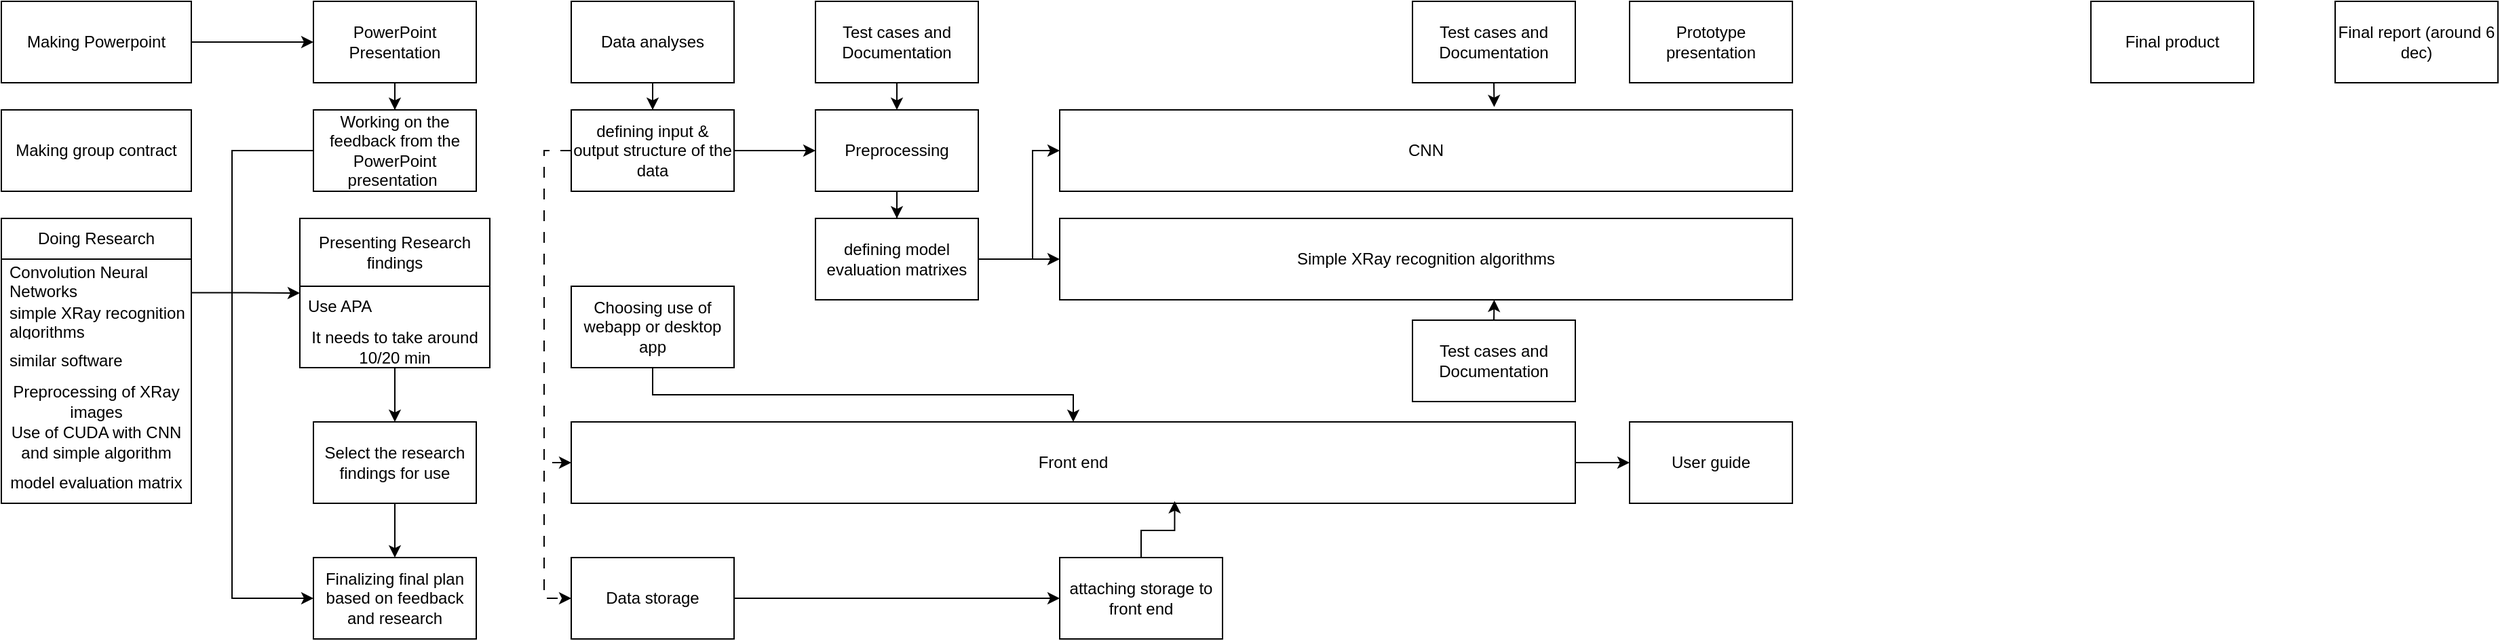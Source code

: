 <mxfile version="28.2.0">
  <diagram name="Page-1" id="zbbegBBSre_oQoZ3Mn-0">
    <mxGraphModel dx="1820" dy="1000" grid="1" gridSize="10" guides="1" tooltips="1" connect="1" arrows="1" fold="1" page="1" pageScale="1" pageWidth="850" pageHeight="1100" math="0" shadow="0">
      <root>
        <mxCell id="0" />
        <mxCell id="1" parent="0" />
        <mxCell id="Gdr_BZg6z6cCifK96JbI-18" value="" style="edgeStyle=orthogonalEdgeStyle;rounded=0;orthogonalLoop=1;jettySize=auto;html=1;" edge="1" parent="1" source="Gdr_BZg6z6cCifK96JbI-2" target="Gdr_BZg6z6cCifK96JbI-17">
          <mxGeometry relative="1" as="geometry" />
        </mxCell>
        <mxCell id="Gdr_BZg6z6cCifK96JbI-2" value="Making Powerpoint" style="rounded=0;whiteSpace=wrap;html=1;" vertex="1" parent="1">
          <mxGeometry x="80" y="120" width="140" height="60" as="geometry" />
        </mxCell>
        <mxCell id="Gdr_BZg6z6cCifK96JbI-5" value="Making group contract" style="rounded=0;whiteSpace=wrap;html=1;" vertex="1" parent="1">
          <mxGeometry x="80" y="200" width="140" height="60" as="geometry" />
        </mxCell>
        <mxCell id="Gdr_BZg6z6cCifK96JbI-31" value="" style="edgeStyle=orthogonalEdgeStyle;rounded=0;orthogonalLoop=1;jettySize=auto;html=1;exitX=0.997;exitY=0.827;exitDx=0;exitDy=0;exitPerimeter=0;" edge="1" parent="1" source="Gdr_BZg6z6cCifK96JbI-10" target="Gdr_BZg6z6cCifK96JbI-24">
          <mxGeometry relative="1" as="geometry" />
        </mxCell>
        <mxCell id="Gdr_BZg6z6cCifK96JbI-9" value="Doing Research" style="swimlane;fontStyle=0;childLayout=stackLayout;horizontal=1;startSize=30;horizontalStack=0;resizeParent=1;resizeParentMax=0;resizeLast=0;collapsible=1;marginBottom=0;whiteSpace=wrap;html=1;" vertex="1" parent="1">
          <mxGeometry x="80" y="280" width="140" height="210" as="geometry">
            <mxRectangle x="80" y="280" width="130" height="30" as="alternateBounds" />
          </mxGeometry>
        </mxCell>
        <mxCell id="Gdr_BZg6z6cCifK96JbI-10" value="Convolution Neural Networks" style="text;strokeColor=none;fillColor=none;align=left;verticalAlign=middle;spacingLeft=4;spacingRight=4;overflow=hidden;points=[[0,0.5],[1,0.5]];portConstraint=eastwest;rotatable=0;whiteSpace=wrap;html=1;" vertex="1" parent="Gdr_BZg6z6cCifK96JbI-9">
          <mxGeometry y="30" width="140" height="30" as="geometry" />
        </mxCell>
        <mxCell id="Gdr_BZg6z6cCifK96JbI-11" value="simple XRay recognition algorithms" style="text;strokeColor=none;fillColor=none;align=left;verticalAlign=middle;spacingLeft=4;spacingRight=4;overflow=hidden;points=[[0,0.5],[1,0.5]];portConstraint=eastwest;rotatable=0;whiteSpace=wrap;html=1;" vertex="1" parent="Gdr_BZg6z6cCifK96JbI-9">
          <mxGeometry y="60" width="140" height="30" as="geometry" />
        </mxCell>
        <mxCell id="Gdr_BZg6z6cCifK96JbI-12" value="similar software&amp;nbsp;" style="text;strokeColor=none;fillColor=none;align=left;verticalAlign=middle;spacingLeft=4;spacingRight=4;overflow=hidden;points=[[0,0.5],[1,0.5]];portConstraint=eastwest;rotatable=0;whiteSpace=wrap;html=1;" vertex="1" parent="Gdr_BZg6z6cCifK96JbI-9">
          <mxGeometry y="90" width="140" height="30" as="geometry" />
        </mxCell>
        <mxCell id="Gdr_BZg6z6cCifK96JbI-14" value="Preprocessing of XRay images" style="text;html=1;align=center;verticalAlign=middle;whiteSpace=wrap;rounded=0;" vertex="1" parent="Gdr_BZg6z6cCifK96JbI-9">
          <mxGeometry y="120" width="140" height="30" as="geometry" />
        </mxCell>
        <mxCell id="Gdr_BZg6z6cCifK96JbI-15" value="Use of CUDA with CNN and simple algorithm" style="text;html=1;align=center;verticalAlign=middle;whiteSpace=wrap;rounded=0;" vertex="1" parent="Gdr_BZg6z6cCifK96JbI-9">
          <mxGeometry y="150" width="140" height="30" as="geometry" />
        </mxCell>
        <mxCell id="Gdr_BZg6z6cCifK96JbI-16" value="model evaluation matrix" style="text;html=1;align=center;verticalAlign=middle;whiteSpace=wrap;rounded=0;" vertex="1" parent="Gdr_BZg6z6cCifK96JbI-9">
          <mxGeometry y="180" width="140" height="30" as="geometry" />
        </mxCell>
        <mxCell id="Gdr_BZg6z6cCifK96JbI-20" value="" style="edgeStyle=orthogonalEdgeStyle;rounded=0;orthogonalLoop=1;jettySize=auto;html=1;" edge="1" parent="1" source="Gdr_BZg6z6cCifK96JbI-17" target="Gdr_BZg6z6cCifK96JbI-19">
          <mxGeometry relative="1" as="geometry" />
        </mxCell>
        <mxCell id="Gdr_BZg6z6cCifK96JbI-17" value="PowerPoint Presentation" style="whiteSpace=wrap;html=1;rounded=0;" vertex="1" parent="1">
          <mxGeometry x="310" y="120" width="120" height="60" as="geometry" />
        </mxCell>
        <mxCell id="Gdr_BZg6z6cCifK96JbI-37" style="edgeStyle=orthogonalEdgeStyle;rounded=0;orthogonalLoop=1;jettySize=auto;html=1;exitX=0;exitY=0.5;exitDx=0;exitDy=0;entryX=0;entryY=0.5;entryDx=0;entryDy=0;" edge="1" parent="1" source="Gdr_BZg6z6cCifK96JbI-19" target="Gdr_BZg6z6cCifK96JbI-35">
          <mxGeometry relative="1" as="geometry">
            <Array as="points">
              <mxPoint x="250" y="230" />
              <mxPoint x="250" y="560" />
            </Array>
          </mxGeometry>
        </mxCell>
        <mxCell id="Gdr_BZg6z6cCifK96JbI-19" value="Working on the feedback from the PowerPoint presentation&amp;nbsp;" style="whiteSpace=wrap;html=1;rounded=0;" vertex="1" parent="1">
          <mxGeometry x="310" y="200" width="120" height="60" as="geometry" />
        </mxCell>
        <mxCell id="Gdr_BZg6z6cCifK96JbI-34" value="" style="edgeStyle=orthogonalEdgeStyle;rounded=0;orthogonalLoop=1;jettySize=auto;html=1;" edge="1" parent="1" source="Gdr_BZg6z6cCifK96JbI-24" target="Gdr_BZg6z6cCifK96JbI-33">
          <mxGeometry relative="1" as="geometry" />
        </mxCell>
        <mxCell id="Gdr_BZg6z6cCifK96JbI-24" value="Presenting Research findings" style="swimlane;fontStyle=0;childLayout=stackLayout;horizontal=1;startSize=50;horizontalStack=0;resizeParent=1;resizeParentMax=0;resizeLast=0;collapsible=1;marginBottom=0;whiteSpace=wrap;html=1;" vertex="1" parent="1">
          <mxGeometry x="300" y="280" width="140" height="110" as="geometry">
            <mxRectangle x="80" y="280" width="130" height="30" as="alternateBounds" />
          </mxGeometry>
        </mxCell>
        <mxCell id="Gdr_BZg6z6cCifK96JbI-26" value="Use APA" style="text;strokeColor=none;fillColor=none;align=left;verticalAlign=middle;spacingLeft=4;spacingRight=4;overflow=hidden;points=[[0,0.5],[1,0.5]];portConstraint=eastwest;rotatable=0;whiteSpace=wrap;html=1;" vertex="1" parent="Gdr_BZg6z6cCifK96JbI-24">
          <mxGeometry y="50" width="140" height="30" as="geometry" />
        </mxCell>
        <mxCell id="Gdr_BZg6z6cCifK96JbI-28" value="It needs to take around 10/20 min" style="text;html=1;align=center;verticalAlign=middle;whiteSpace=wrap;rounded=0;" vertex="1" parent="Gdr_BZg6z6cCifK96JbI-24">
          <mxGeometry y="80" width="140" height="30" as="geometry" />
        </mxCell>
        <mxCell id="Gdr_BZg6z6cCifK96JbI-36" value="" style="edgeStyle=orthogonalEdgeStyle;rounded=0;orthogonalLoop=1;jettySize=auto;html=1;" edge="1" parent="1" source="Gdr_BZg6z6cCifK96JbI-33" target="Gdr_BZg6z6cCifK96JbI-35">
          <mxGeometry relative="1" as="geometry" />
        </mxCell>
        <mxCell id="Gdr_BZg6z6cCifK96JbI-33" value="Select the research findings for use" style="whiteSpace=wrap;html=1;fontStyle=0;startSize=50;horizontal=1;" vertex="1" parent="1">
          <mxGeometry x="310" y="430" width="120" height="60" as="geometry" />
        </mxCell>
        <mxCell id="Gdr_BZg6z6cCifK96JbI-35" value="Finalizing final plan based on feedback and research" style="whiteSpace=wrap;html=1;fontStyle=0;startSize=50;horizontal=1;" vertex="1" parent="1">
          <mxGeometry x="310" y="530" width="120" height="60" as="geometry" />
        </mxCell>
        <mxCell id="Gdr_BZg6z6cCifK96JbI-40" value="" style="edgeStyle=orthogonalEdgeStyle;rounded=0;orthogonalLoop=1;jettySize=auto;html=1;" edge="1" parent="1" source="Gdr_BZg6z6cCifK96JbI-38" target="Gdr_BZg6z6cCifK96JbI-39">
          <mxGeometry relative="1" as="geometry" />
        </mxCell>
        <mxCell id="Gdr_BZg6z6cCifK96JbI-38" value="Data analyses" style="rounded=0;whiteSpace=wrap;html=1;" vertex="1" parent="1">
          <mxGeometry x="500" y="120" width="120" height="60" as="geometry" />
        </mxCell>
        <mxCell id="Gdr_BZg6z6cCifK96JbI-42" value="" style="edgeStyle=orthogonalEdgeStyle;rounded=0;orthogonalLoop=1;jettySize=auto;html=1;" edge="1" parent="1" source="Gdr_BZg6z6cCifK96JbI-39" target="Gdr_BZg6z6cCifK96JbI-41">
          <mxGeometry relative="1" as="geometry" />
        </mxCell>
        <mxCell id="Gdr_BZg6z6cCifK96JbI-46" style="edgeStyle=orthogonalEdgeStyle;rounded=0;orthogonalLoop=1;jettySize=auto;html=1;exitX=0;exitY=0.5;exitDx=0;exitDy=0;entryX=0;entryY=0.5;entryDx=0;entryDy=0;dashed=1;dashPattern=8 8;" edge="1" parent="1" source="Gdr_BZg6z6cCifK96JbI-39" target="Gdr_BZg6z6cCifK96JbI-44">
          <mxGeometry relative="1" as="geometry" />
        </mxCell>
        <mxCell id="Gdr_BZg6z6cCifK96JbI-48" style="edgeStyle=orthogonalEdgeStyle;rounded=0;orthogonalLoop=1;jettySize=auto;html=1;exitX=0;exitY=0.5;exitDx=0;exitDy=0;entryX=0;entryY=0.5;entryDx=0;entryDy=0;dashed=1;dashPattern=8 8;" edge="1" parent="1" source="Gdr_BZg6z6cCifK96JbI-39" target="Gdr_BZg6z6cCifK96JbI-47">
          <mxGeometry relative="1" as="geometry" />
        </mxCell>
        <mxCell id="Gdr_BZg6z6cCifK96JbI-39" value="defining input &amp;amp; output structure of the data" style="whiteSpace=wrap;html=1;rounded=0;" vertex="1" parent="1">
          <mxGeometry x="500" y="200" width="120" height="60" as="geometry" />
        </mxCell>
        <mxCell id="Gdr_BZg6z6cCifK96JbI-54" value="" style="edgeStyle=orthogonalEdgeStyle;rounded=0;orthogonalLoop=1;jettySize=auto;html=1;" edge="1" parent="1" source="Gdr_BZg6z6cCifK96JbI-41" target="Gdr_BZg6z6cCifK96JbI-53">
          <mxGeometry relative="1" as="geometry" />
        </mxCell>
        <mxCell id="Gdr_BZg6z6cCifK96JbI-41" value="Preprocessing" style="whiteSpace=wrap;html=1;rounded=0;" vertex="1" parent="1">
          <mxGeometry x="680" y="200" width="120" height="60" as="geometry" />
        </mxCell>
        <mxCell id="Gdr_BZg6z6cCifK96JbI-45" value="" style="edgeStyle=orthogonalEdgeStyle;rounded=0;orthogonalLoop=1;jettySize=auto;html=1;" edge="1" parent="1" source="Gdr_BZg6z6cCifK96JbI-43" target="Gdr_BZg6z6cCifK96JbI-44">
          <mxGeometry relative="1" as="geometry" />
        </mxCell>
        <mxCell id="Gdr_BZg6z6cCifK96JbI-43" value="Choosing use of webapp or desktop app" style="rounded=0;whiteSpace=wrap;html=1;" vertex="1" parent="1">
          <mxGeometry x="500" y="330" width="120" height="60" as="geometry" />
        </mxCell>
        <mxCell id="Gdr_BZg6z6cCifK96JbI-51" value="" style="edgeStyle=orthogonalEdgeStyle;rounded=0;orthogonalLoop=1;jettySize=auto;html=1;" edge="1" parent="1" source="Gdr_BZg6z6cCifK96JbI-44" target="Gdr_BZg6z6cCifK96JbI-50">
          <mxGeometry relative="1" as="geometry" />
        </mxCell>
        <mxCell id="Gdr_BZg6z6cCifK96JbI-44" value="Front end" style="whiteSpace=wrap;html=1;rounded=0;" vertex="1" parent="1">
          <mxGeometry x="500" y="430" width="740" height="60" as="geometry" />
        </mxCell>
        <mxCell id="Gdr_BZg6z6cCifK96JbI-56" value="" style="edgeStyle=orthogonalEdgeStyle;rounded=0;orthogonalLoop=1;jettySize=auto;html=1;" edge="1" parent="1" source="Gdr_BZg6z6cCifK96JbI-47" target="Gdr_BZg6z6cCifK96JbI-55">
          <mxGeometry relative="1" as="geometry" />
        </mxCell>
        <mxCell id="Gdr_BZg6z6cCifK96JbI-47" value="Data storage" style="rounded=0;whiteSpace=wrap;html=1;" vertex="1" parent="1">
          <mxGeometry x="500" y="530" width="120" height="60" as="geometry" />
        </mxCell>
        <mxCell id="Gdr_BZg6z6cCifK96JbI-49" value="Final report (around 6 dec)" style="rounded=0;whiteSpace=wrap;html=1;" vertex="1" parent="1">
          <mxGeometry x="1800" y="120" width="120" height="60" as="geometry" />
        </mxCell>
        <mxCell id="Gdr_BZg6z6cCifK96JbI-50" value="User guide" style="whiteSpace=wrap;html=1;rounded=0;" vertex="1" parent="1">
          <mxGeometry x="1280" y="430" width="120" height="60" as="geometry" />
        </mxCell>
        <mxCell id="Gdr_BZg6z6cCifK96JbI-61" value="" style="edgeStyle=orthogonalEdgeStyle;rounded=0;orthogonalLoop=1;jettySize=auto;html=1;" edge="1" parent="1" source="Gdr_BZg6z6cCifK96JbI-53" target="Gdr_BZg6z6cCifK96JbI-59">
          <mxGeometry relative="1" as="geometry">
            <Array as="points">
              <mxPoint x="840" y="310" />
              <mxPoint x="840" y="230" />
            </Array>
          </mxGeometry>
        </mxCell>
        <mxCell id="Gdr_BZg6z6cCifK96JbI-63" value="" style="edgeStyle=orthogonalEdgeStyle;rounded=0;orthogonalLoop=1;jettySize=auto;html=1;" edge="1" parent="1" source="Gdr_BZg6z6cCifK96JbI-53" target="Gdr_BZg6z6cCifK96JbI-62">
          <mxGeometry relative="1" as="geometry" />
        </mxCell>
        <mxCell id="Gdr_BZg6z6cCifK96JbI-53" value="defining model evaluation matrixes" style="whiteSpace=wrap;html=1;rounded=0;" vertex="1" parent="1">
          <mxGeometry x="680" y="280" width="120" height="60" as="geometry" />
        </mxCell>
        <mxCell id="Gdr_BZg6z6cCifK96JbI-55" value="attaching storage to front end" style="whiteSpace=wrap;html=1;rounded=0;" vertex="1" parent="1">
          <mxGeometry x="860" y="530" width="120" height="60" as="geometry" />
        </mxCell>
        <mxCell id="Gdr_BZg6z6cCifK96JbI-58" style="edgeStyle=orthogonalEdgeStyle;rounded=0;orthogonalLoop=1;jettySize=auto;html=1;exitX=0.5;exitY=0;exitDx=0;exitDy=0;entryX=0.601;entryY=0.973;entryDx=0;entryDy=0;entryPerimeter=0;" edge="1" parent="1" source="Gdr_BZg6z6cCifK96JbI-55" target="Gdr_BZg6z6cCifK96JbI-44">
          <mxGeometry relative="1" as="geometry" />
        </mxCell>
        <mxCell id="Gdr_BZg6z6cCifK96JbI-59" value="CNN" style="whiteSpace=wrap;html=1;rounded=0;" vertex="1" parent="1">
          <mxGeometry x="860" y="200" width="540" height="60" as="geometry" />
        </mxCell>
        <mxCell id="Gdr_BZg6z6cCifK96JbI-62" value="Simple XRay recognition algorithms" style="whiteSpace=wrap;html=1;rounded=0;" vertex="1" parent="1">
          <mxGeometry x="860" y="280" width="540" height="60" as="geometry" />
        </mxCell>
        <mxCell id="Gdr_BZg6z6cCifK96JbI-65" style="edgeStyle=orthogonalEdgeStyle;rounded=0;orthogonalLoop=1;jettySize=auto;html=1;exitX=0.5;exitY=1;exitDx=0;exitDy=0;entryX=0.5;entryY=0;entryDx=0;entryDy=0;" edge="1" parent="1" source="Gdr_BZg6z6cCifK96JbI-64" target="Gdr_BZg6z6cCifK96JbI-41">
          <mxGeometry relative="1" as="geometry" />
        </mxCell>
        <mxCell id="Gdr_BZg6z6cCifK96JbI-64" value="Test cases and Documentation" style="rounded=0;whiteSpace=wrap;html=1;" vertex="1" parent="1">
          <mxGeometry x="680" y="120" width="120" height="60" as="geometry" />
        </mxCell>
        <mxCell id="Gdr_BZg6z6cCifK96JbI-66" value="Test cases and Documentation" style="rounded=0;whiteSpace=wrap;html=1;" vertex="1" parent="1">
          <mxGeometry x="1120" y="120" width="120" height="60" as="geometry" />
        </mxCell>
        <mxCell id="Gdr_BZg6z6cCifK96JbI-68" value="Test cases and Documentation" style="rounded=0;whiteSpace=wrap;html=1;" vertex="1" parent="1">
          <mxGeometry x="1120" y="355" width="120" height="60" as="geometry" />
        </mxCell>
        <mxCell id="Gdr_BZg6z6cCifK96JbI-71" style="edgeStyle=orthogonalEdgeStyle;rounded=0;orthogonalLoop=1;jettySize=auto;html=1;exitX=0.5;exitY=0;exitDx=0;exitDy=0;entryX=0.593;entryY=1;entryDx=0;entryDy=0;entryPerimeter=0;" edge="1" parent="1" source="Gdr_BZg6z6cCifK96JbI-68" target="Gdr_BZg6z6cCifK96JbI-62">
          <mxGeometry relative="1" as="geometry" />
        </mxCell>
        <mxCell id="Gdr_BZg6z6cCifK96JbI-72" style="edgeStyle=orthogonalEdgeStyle;rounded=0;orthogonalLoop=1;jettySize=auto;html=1;exitX=0.5;exitY=1;exitDx=0;exitDy=0;entryX=0.593;entryY=-0.035;entryDx=0;entryDy=0;entryPerimeter=0;" edge="1" parent="1" source="Gdr_BZg6z6cCifK96JbI-66" target="Gdr_BZg6z6cCifK96JbI-59">
          <mxGeometry relative="1" as="geometry" />
        </mxCell>
        <mxCell id="Gdr_BZg6z6cCifK96JbI-73" value="Final product" style="rounded=0;whiteSpace=wrap;html=1;" vertex="1" parent="1">
          <mxGeometry x="1620" y="120" width="120" height="60" as="geometry" />
        </mxCell>
        <mxCell id="Gdr_BZg6z6cCifK96JbI-74" value="Prototype presentation" style="rounded=0;whiteSpace=wrap;html=1;" vertex="1" parent="1">
          <mxGeometry x="1280" y="120" width="120" height="60" as="geometry" />
        </mxCell>
      </root>
    </mxGraphModel>
  </diagram>
</mxfile>
